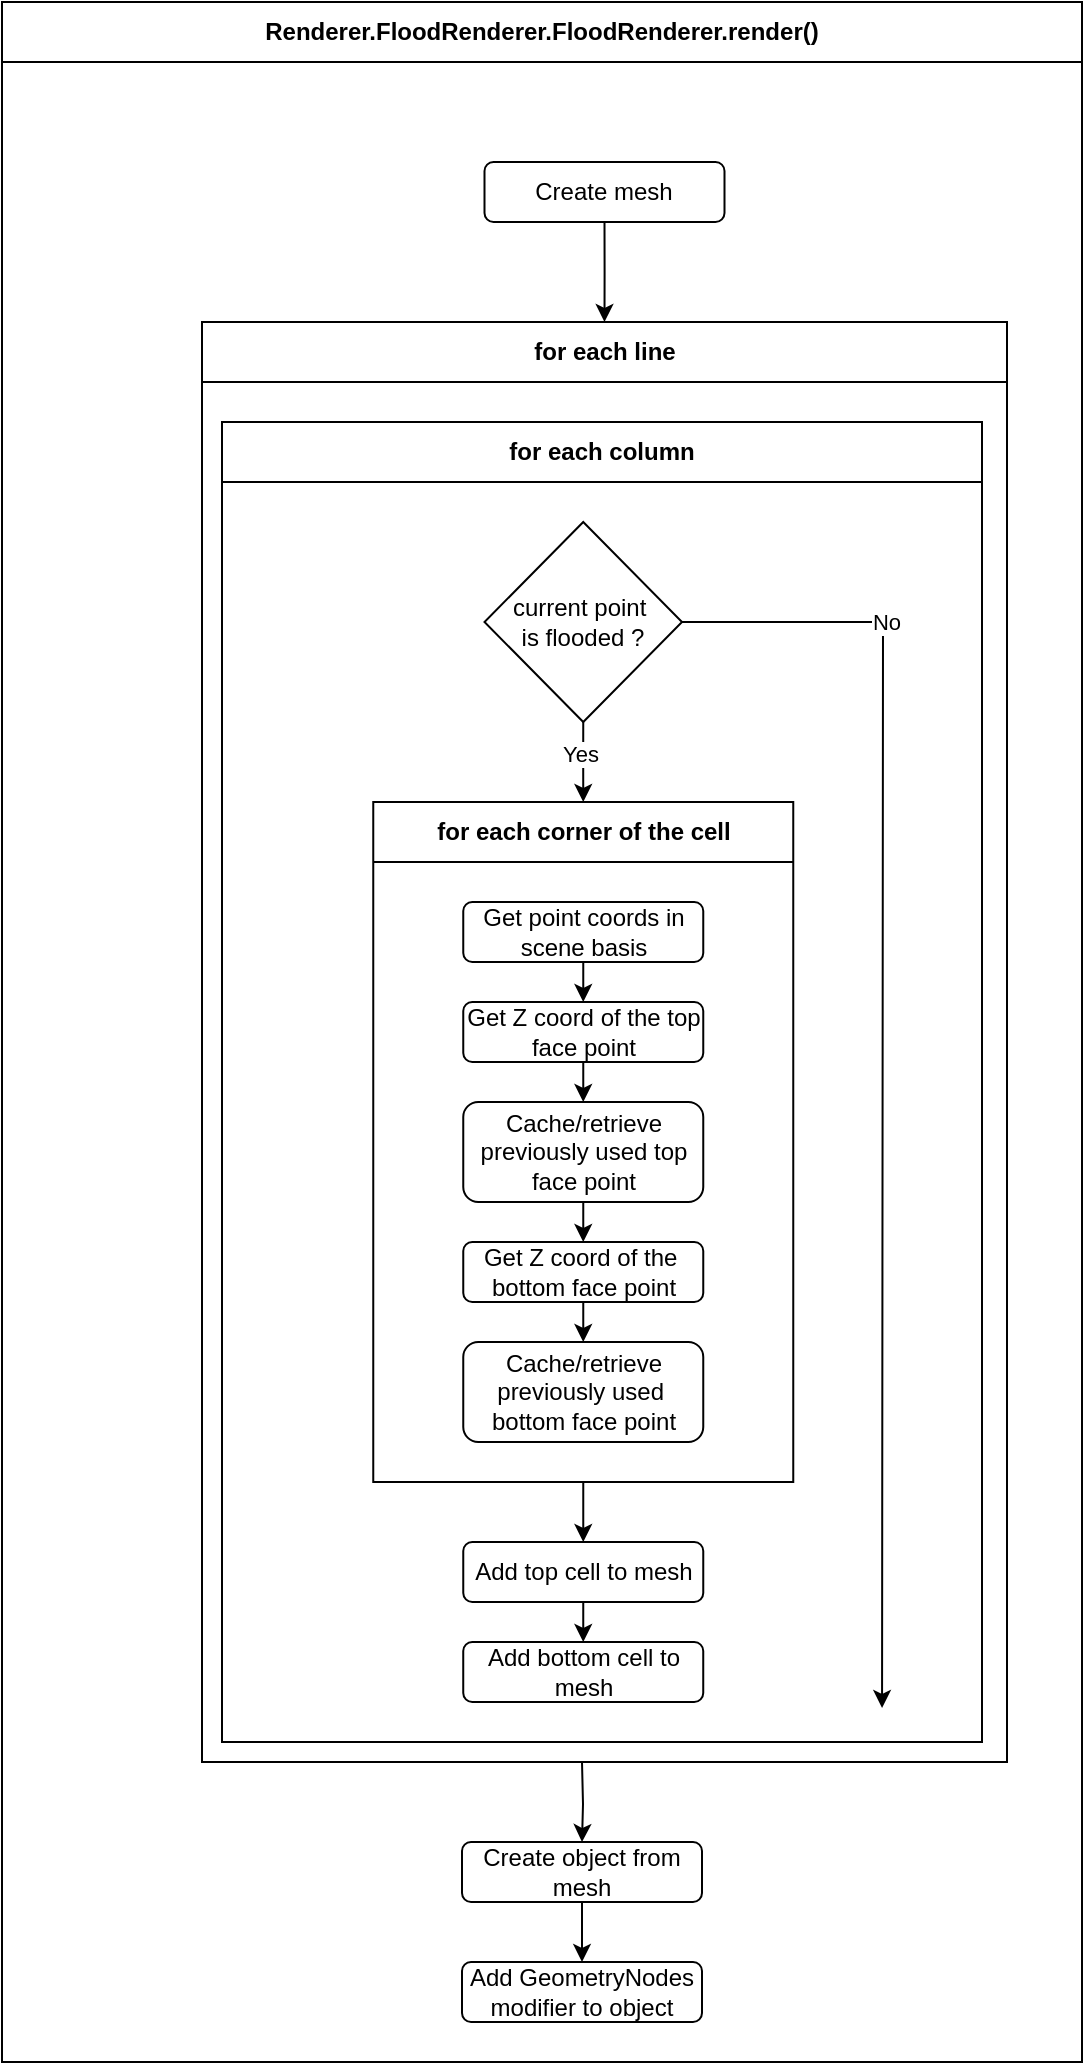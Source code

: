 <mxfile version="22.1.21" type="device">
  <diagram id="C5RBs43oDa-KdzZeNtuy" name="Page-1">
    <mxGraphModel dx="2868" dy="1764" grid="1" gridSize="10" guides="1" tooltips="1" connect="1" arrows="1" fold="1" page="1" pageScale="1" pageWidth="827" pageHeight="1169" math="0" shadow="0">
      <root>
        <mxCell id="WIyWlLk6GJQsqaUBKTNV-0" />
        <mxCell id="WIyWlLk6GJQsqaUBKTNV-1" parent="WIyWlLk6GJQsqaUBKTNV-0" />
        <mxCell id="nWd9DYiu0VlQMOzA8pWd-0" value="Renderer.FloodRenderer.FloodRenderer.render()" style="swimlane;whiteSpace=wrap;html=1;startSize=30;" parent="WIyWlLk6GJQsqaUBKTNV-1" vertex="1">
          <mxGeometry x="130" y="50" width="540" height="1030" as="geometry">
            <mxRectangle x="80" y="890" width="250" height="30" as="alternateBounds" />
          </mxGeometry>
        </mxCell>
        <mxCell id="XBrvubIOwSxENSqEJ7tH-195" style="edgeStyle=orthogonalEdgeStyle;rounded=0;orthogonalLoop=1;jettySize=auto;html=1;exitX=0.5;exitY=1;exitDx=0;exitDy=0;" parent="nWd9DYiu0VlQMOzA8pWd-0" source="nWd9DYiu0VlQMOzA8pWd-38" target="XBrvubIOwSxENSqEJ7tH-194" edge="1">
          <mxGeometry relative="1" as="geometry" />
        </mxCell>
        <mxCell id="nWd9DYiu0VlQMOzA8pWd-38" value="Create mesh" style="rounded=1;whiteSpace=wrap;html=1;fontSize=12;glass=0;strokeWidth=1;shadow=0;" parent="nWd9DYiu0VlQMOzA8pWd-0" vertex="1">
          <mxGeometry x="241.25" y="80" width="120" height="30" as="geometry" />
        </mxCell>
        <mxCell id="XBrvubIOwSxENSqEJ7tH-194" value="for each line" style="swimlane;whiteSpace=wrap;html=1;startSize=30;" parent="nWd9DYiu0VlQMOzA8pWd-0" vertex="1">
          <mxGeometry x="100" y="160" width="402.5" height="720" as="geometry" />
        </mxCell>
        <mxCell id="wWdM7DBpCx2sjob10kw1-0" value="for each column" style="swimlane;whiteSpace=wrap;html=1;startSize=30;" vertex="1" parent="XBrvubIOwSxENSqEJ7tH-194">
          <mxGeometry x="10" y="50" width="380" height="660" as="geometry" />
        </mxCell>
        <mxCell id="wWdM7DBpCx2sjob10kw1-2" style="edgeStyle=orthogonalEdgeStyle;rounded=0;orthogonalLoop=1;jettySize=auto;html=1;exitX=1;exitY=0.5;exitDx=0;exitDy=0;" edge="1" parent="wWdM7DBpCx2sjob10kw1-0" source="wWdM7DBpCx2sjob10kw1-1">
          <mxGeometry relative="1" as="geometry">
            <mxPoint x="330.03" y="642.97" as="targetPoint" />
            <mxPoint x="200.0" y="0.0" as="sourcePoint" />
          </mxGeometry>
        </mxCell>
        <mxCell id="wWdM7DBpCx2sjob10kw1-3" value="No" style="edgeLabel;html=1;align=center;verticalAlign=middle;resizable=0;points=[];" vertex="1" connectable="0" parent="wWdM7DBpCx2sjob10kw1-2">
          <mxGeometry x="-0.688" y="1" relative="1" as="geometry">
            <mxPoint as="offset" />
          </mxGeometry>
        </mxCell>
        <mxCell id="wWdM7DBpCx2sjob10kw1-5" style="edgeStyle=orthogonalEdgeStyle;rounded=0;orthogonalLoop=1;jettySize=auto;html=1;exitX=0.5;exitY=1;exitDx=0;exitDy=0;entryX=0.5;entryY=0;entryDx=0;entryDy=0;" edge="1" parent="wWdM7DBpCx2sjob10kw1-0" source="wWdM7DBpCx2sjob10kw1-1">
          <mxGeometry relative="1" as="geometry">
            <mxPoint x="180.63" y="190" as="targetPoint" />
          </mxGeometry>
        </mxCell>
        <mxCell id="wWdM7DBpCx2sjob10kw1-25" value="Yes" style="edgeLabel;html=1;align=center;verticalAlign=middle;resizable=0;points=[];" vertex="1" connectable="0" parent="wWdM7DBpCx2sjob10kw1-5">
          <mxGeometry x="-0.23" y="-2" relative="1" as="geometry">
            <mxPoint as="offset" />
          </mxGeometry>
        </mxCell>
        <mxCell id="wWdM7DBpCx2sjob10kw1-1" value="current point&amp;nbsp;&lt;br&gt;is flooded ?" style="rhombus;whiteSpace=wrap;html=1;" vertex="1" parent="wWdM7DBpCx2sjob10kw1-0">
          <mxGeometry x="131.25" y="50" width="98.75" height="100" as="geometry" />
        </mxCell>
        <mxCell id="wWdM7DBpCx2sjob10kw1-23" style="edgeStyle=orthogonalEdgeStyle;rounded=0;orthogonalLoop=1;jettySize=auto;html=1;exitX=0.5;exitY=1;exitDx=0;exitDy=0;entryX=0.5;entryY=0;entryDx=0;entryDy=0;" edge="1" parent="wWdM7DBpCx2sjob10kw1-0" source="wWdM7DBpCx2sjob10kw1-6" target="wWdM7DBpCx2sjob10kw1-21">
          <mxGeometry relative="1" as="geometry" />
        </mxCell>
        <mxCell id="wWdM7DBpCx2sjob10kw1-6" value="for each corner of the cell" style="swimlane;whiteSpace=wrap;html=1;startSize=30;" vertex="1" parent="wWdM7DBpCx2sjob10kw1-0">
          <mxGeometry x="75.63" y="190" width="210" height="340" as="geometry" />
        </mxCell>
        <mxCell id="wWdM7DBpCx2sjob10kw1-17" style="edgeStyle=orthogonalEdgeStyle;rounded=0;orthogonalLoop=1;jettySize=auto;html=1;exitX=0.5;exitY=1;exitDx=0;exitDy=0;entryX=0.5;entryY=0;entryDx=0;entryDy=0;" edge="1" parent="wWdM7DBpCx2sjob10kw1-6" source="wWdM7DBpCx2sjob10kw1-12" target="wWdM7DBpCx2sjob10kw1-13">
          <mxGeometry relative="1" as="geometry" />
        </mxCell>
        <mxCell id="wWdM7DBpCx2sjob10kw1-12" value="Get point coords in scene basis" style="rounded=1;whiteSpace=wrap;html=1;fontSize=12;glass=0;strokeWidth=1;shadow=0;" vertex="1" parent="wWdM7DBpCx2sjob10kw1-6">
          <mxGeometry x="45.0" y="50" width="120" height="30" as="geometry" />
        </mxCell>
        <mxCell id="wWdM7DBpCx2sjob10kw1-18" style="edgeStyle=orthogonalEdgeStyle;rounded=0;orthogonalLoop=1;jettySize=auto;html=1;exitX=0.5;exitY=1;exitDx=0;exitDy=0;entryX=0.5;entryY=0;entryDx=0;entryDy=0;" edge="1" parent="wWdM7DBpCx2sjob10kw1-6" source="wWdM7DBpCx2sjob10kw1-13" target="wWdM7DBpCx2sjob10kw1-14">
          <mxGeometry relative="1" as="geometry" />
        </mxCell>
        <mxCell id="wWdM7DBpCx2sjob10kw1-13" value="Get Z coord of the top face point" style="rounded=1;whiteSpace=wrap;html=1;fontSize=12;glass=0;strokeWidth=1;shadow=0;" vertex="1" parent="wWdM7DBpCx2sjob10kw1-6">
          <mxGeometry x="45.0" y="100" width="120" height="30" as="geometry" />
        </mxCell>
        <mxCell id="wWdM7DBpCx2sjob10kw1-19" style="edgeStyle=orthogonalEdgeStyle;rounded=0;orthogonalLoop=1;jettySize=auto;html=1;exitX=0.5;exitY=1;exitDx=0;exitDy=0;entryX=0.5;entryY=0;entryDx=0;entryDy=0;" edge="1" parent="wWdM7DBpCx2sjob10kw1-6" source="wWdM7DBpCx2sjob10kw1-14" target="wWdM7DBpCx2sjob10kw1-15">
          <mxGeometry relative="1" as="geometry" />
        </mxCell>
        <mxCell id="wWdM7DBpCx2sjob10kw1-14" value="Cache/retrieve previously used top face point" style="rounded=1;whiteSpace=wrap;html=1;fontSize=12;glass=0;strokeWidth=1;shadow=0;" vertex="1" parent="wWdM7DBpCx2sjob10kw1-6">
          <mxGeometry x="45" y="150" width="120" height="50" as="geometry" />
        </mxCell>
        <mxCell id="wWdM7DBpCx2sjob10kw1-20" style="edgeStyle=orthogonalEdgeStyle;rounded=0;orthogonalLoop=1;jettySize=auto;html=1;exitX=0.5;exitY=1;exitDx=0;exitDy=0;entryX=0.5;entryY=0;entryDx=0;entryDy=0;" edge="1" parent="wWdM7DBpCx2sjob10kw1-6" source="wWdM7DBpCx2sjob10kw1-15" target="wWdM7DBpCx2sjob10kw1-16">
          <mxGeometry relative="1" as="geometry" />
        </mxCell>
        <mxCell id="wWdM7DBpCx2sjob10kw1-15" value="Get Z coord of the&amp;nbsp;&lt;br&gt;bottom face point" style="rounded=1;whiteSpace=wrap;html=1;fontSize=12;glass=0;strokeWidth=1;shadow=0;" vertex="1" parent="wWdM7DBpCx2sjob10kw1-6">
          <mxGeometry x="45" y="220" width="120" height="30" as="geometry" />
        </mxCell>
        <mxCell id="wWdM7DBpCx2sjob10kw1-16" value="Cache/retrieve previously used&amp;nbsp;&lt;br&gt;bottom face point" style="rounded=1;whiteSpace=wrap;html=1;fontSize=12;glass=0;strokeWidth=1;shadow=0;" vertex="1" parent="wWdM7DBpCx2sjob10kw1-6">
          <mxGeometry x="45" y="270" width="120" height="50" as="geometry" />
        </mxCell>
        <mxCell id="wWdM7DBpCx2sjob10kw1-24" style="edgeStyle=orthogonalEdgeStyle;rounded=0;orthogonalLoop=1;jettySize=auto;html=1;exitX=0.5;exitY=1;exitDx=0;exitDy=0;entryX=0.5;entryY=0;entryDx=0;entryDy=0;" edge="1" parent="wWdM7DBpCx2sjob10kw1-0" source="wWdM7DBpCx2sjob10kw1-21" target="wWdM7DBpCx2sjob10kw1-22">
          <mxGeometry relative="1" as="geometry" />
        </mxCell>
        <mxCell id="wWdM7DBpCx2sjob10kw1-21" value="Add top cell to mesh" style="rounded=1;whiteSpace=wrap;html=1;fontSize=12;glass=0;strokeWidth=1;shadow=0;" vertex="1" parent="wWdM7DBpCx2sjob10kw1-0">
          <mxGeometry x="120.63" y="560" width="120" height="30" as="geometry" />
        </mxCell>
        <mxCell id="wWdM7DBpCx2sjob10kw1-22" value="Add bottom cell to mesh" style="rounded=1;whiteSpace=wrap;html=1;fontSize=12;glass=0;strokeWidth=1;shadow=0;" vertex="1" parent="wWdM7DBpCx2sjob10kw1-0">
          <mxGeometry x="120.62" y="610" width="120" height="30" as="geometry" />
        </mxCell>
        <mxCell id="wWdM7DBpCx2sjob10kw1-26" style="edgeStyle=orthogonalEdgeStyle;rounded=0;orthogonalLoop=1;jettySize=auto;html=1;exitX=0.5;exitY=1;exitDx=0;exitDy=0;entryX=0.5;entryY=0;entryDx=0;entryDy=0;" edge="1" parent="nWd9DYiu0VlQMOzA8pWd-0" target="wWdM7DBpCx2sjob10kw1-28">
          <mxGeometry relative="1" as="geometry">
            <mxPoint x="290" y="880" as="sourcePoint" />
          </mxGeometry>
        </mxCell>
        <mxCell id="wWdM7DBpCx2sjob10kw1-28" value="Create object from mesh" style="rounded=1;whiteSpace=wrap;html=1;fontSize=12;glass=0;strokeWidth=1;shadow=0;" vertex="1" parent="nWd9DYiu0VlQMOzA8pWd-0">
          <mxGeometry x="230" y="920" width="120" height="30" as="geometry" />
        </mxCell>
        <mxCell id="wWdM7DBpCx2sjob10kw1-29" value="Add GeometryNodes modifier to object" style="rounded=1;whiteSpace=wrap;html=1;fontSize=12;glass=0;strokeWidth=1;shadow=0;" vertex="1" parent="nWd9DYiu0VlQMOzA8pWd-0">
          <mxGeometry x="230" y="980" width="120" height="30" as="geometry" />
        </mxCell>
        <mxCell id="wWdM7DBpCx2sjob10kw1-27" style="edgeStyle=orthogonalEdgeStyle;rounded=0;orthogonalLoop=1;jettySize=auto;html=1;exitX=0.5;exitY=1;exitDx=0;exitDy=0;entryX=0.5;entryY=0;entryDx=0;entryDy=0;" edge="1" parent="nWd9DYiu0VlQMOzA8pWd-0" source="wWdM7DBpCx2sjob10kw1-28" target="wWdM7DBpCx2sjob10kw1-29">
          <mxGeometry relative="1" as="geometry" />
        </mxCell>
      </root>
    </mxGraphModel>
  </diagram>
</mxfile>
